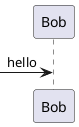 {
  "sha1": "6iaya95lox2eth8nh2jp0cmngndiipl",
  "insertion": {
    "when": "2024-05-30T20:48:20.962Z",
    "url": "https://forum.plantuml.net/9638/incoming-message-bug-in-txt",
    "user": "plantuml@gmail.com"
  }
}
@startuml
[-> Bob : hello
@enduml
